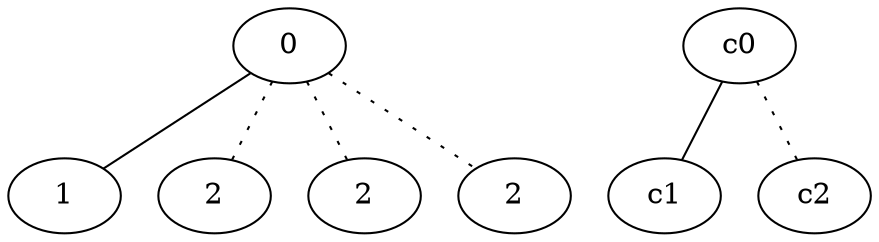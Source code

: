 graph {
a0[label=0];
a1[label=1];
a2[label=2];
a3[label=2];
a4[label=2];
a0 -- a1;
a0 -- a2 [style=dotted];
a0 -- a3 [style=dotted];
a0 -- a4 [style=dotted];
c0 -- c1;
c0 -- c2 [style=dotted];
}
